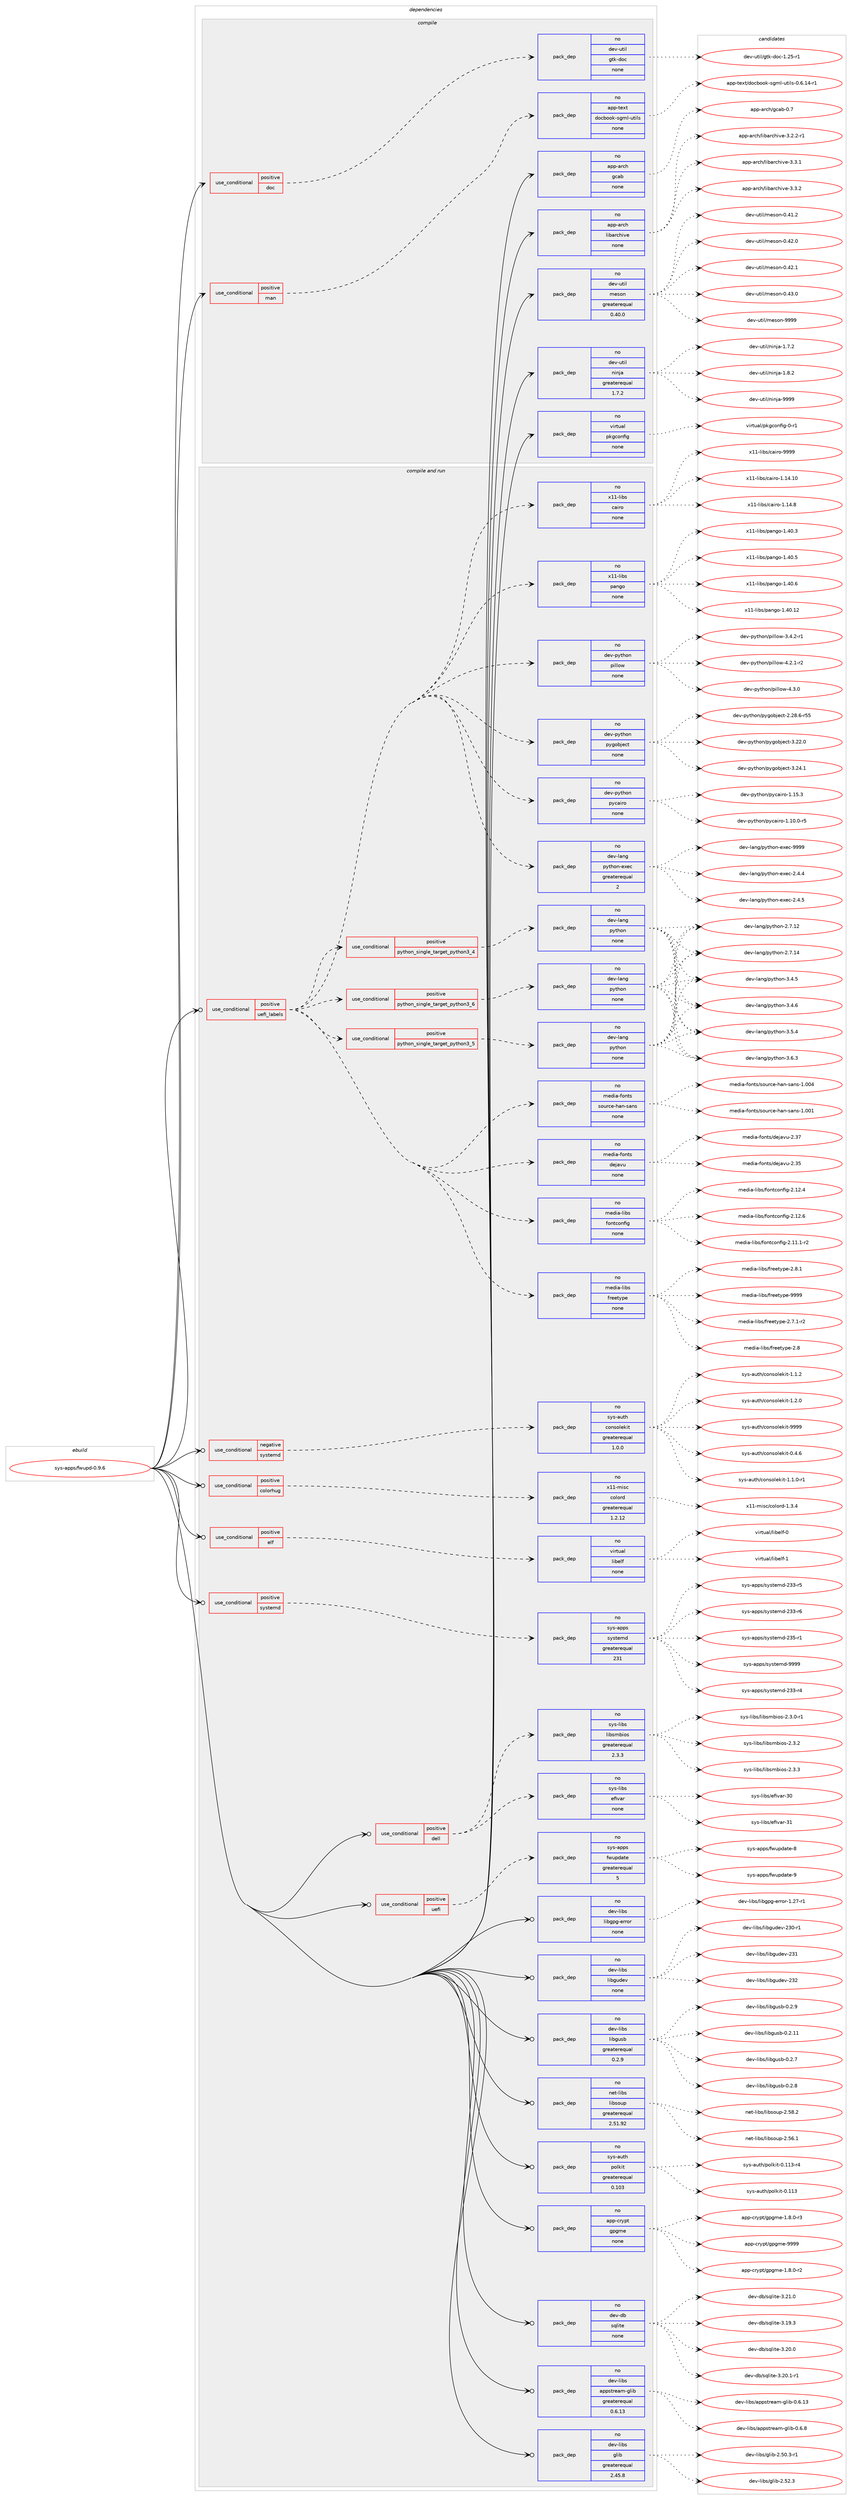 digraph prolog {

# *************
# Graph options
# *************

newrank=true;
concentrate=true;
compound=true;
graph [rankdir=LR,fontname=Helvetica,fontsize=10,ranksep=1.5];#, ranksep=2.5, nodesep=0.2];
edge  [arrowhead=vee];
node  [fontname=Helvetica,fontsize=10];

# **********
# The ebuild
# **********

subgraph cluster_leftcol {
color=gray;
rank=same;
label=<<i>ebuild</i>>;
id [label="sys-apps/fwupd-0.9.6", color=red, width=4, href="../sys-apps/fwupd-0.9.6.svg"];
}

# ****************
# The dependencies
# ****************

subgraph cluster_midcol {
color=gray;
label=<<i>dependencies</i>>;
subgraph cluster_compile {
fillcolor="#eeeeee";
style=filled;
label=<<i>compile</i>>;
subgraph cond112949 {
dependency469134 [label=<<TABLE BORDER="0" CELLBORDER="1" CELLSPACING="0" CELLPADDING="4"><TR><TD ROWSPAN="3" CELLPADDING="10">use_conditional</TD></TR><TR><TD>positive</TD></TR><TR><TD>doc</TD></TR></TABLE>>, shape=none, color=red];
subgraph pack348096 {
dependency469135 [label=<<TABLE BORDER="0" CELLBORDER="1" CELLSPACING="0" CELLPADDING="4" WIDTH="220"><TR><TD ROWSPAN="6" CELLPADDING="30">pack_dep</TD></TR><TR><TD WIDTH="110">no</TD></TR><TR><TD>dev-util</TD></TR><TR><TD>gtk-doc</TD></TR><TR><TD>none</TD></TR><TR><TD></TD></TR></TABLE>>, shape=none, color=blue];
}
dependency469134:e -> dependency469135:w [weight=20,style="dashed",arrowhead="vee"];
}
id:e -> dependency469134:w [weight=20,style="solid",arrowhead="vee"];
subgraph cond112950 {
dependency469136 [label=<<TABLE BORDER="0" CELLBORDER="1" CELLSPACING="0" CELLPADDING="4"><TR><TD ROWSPAN="3" CELLPADDING="10">use_conditional</TD></TR><TR><TD>positive</TD></TR><TR><TD>man</TD></TR></TABLE>>, shape=none, color=red];
subgraph pack348097 {
dependency469137 [label=<<TABLE BORDER="0" CELLBORDER="1" CELLSPACING="0" CELLPADDING="4" WIDTH="220"><TR><TD ROWSPAN="6" CELLPADDING="30">pack_dep</TD></TR><TR><TD WIDTH="110">no</TD></TR><TR><TD>app-text</TD></TR><TR><TD>docbook-sgml-utils</TD></TR><TR><TD>none</TD></TR><TR><TD></TD></TR></TABLE>>, shape=none, color=blue];
}
dependency469136:e -> dependency469137:w [weight=20,style="dashed",arrowhead="vee"];
}
id:e -> dependency469136:w [weight=20,style="solid",arrowhead="vee"];
subgraph pack348098 {
dependency469138 [label=<<TABLE BORDER="0" CELLBORDER="1" CELLSPACING="0" CELLPADDING="4" WIDTH="220"><TR><TD ROWSPAN="6" CELLPADDING="30">pack_dep</TD></TR><TR><TD WIDTH="110">no</TD></TR><TR><TD>app-arch</TD></TR><TR><TD>gcab</TD></TR><TR><TD>none</TD></TR><TR><TD></TD></TR></TABLE>>, shape=none, color=blue];
}
id:e -> dependency469138:w [weight=20,style="solid",arrowhead="vee"];
subgraph pack348099 {
dependency469139 [label=<<TABLE BORDER="0" CELLBORDER="1" CELLSPACING="0" CELLPADDING="4" WIDTH="220"><TR><TD ROWSPAN="6" CELLPADDING="30">pack_dep</TD></TR><TR><TD WIDTH="110">no</TD></TR><TR><TD>app-arch</TD></TR><TR><TD>libarchive</TD></TR><TR><TD>none</TD></TR><TR><TD></TD></TR></TABLE>>, shape=none, color=blue];
}
id:e -> dependency469139:w [weight=20,style="solid",arrowhead="vee"];
subgraph pack348100 {
dependency469140 [label=<<TABLE BORDER="0" CELLBORDER="1" CELLSPACING="0" CELLPADDING="4" WIDTH="220"><TR><TD ROWSPAN="6" CELLPADDING="30">pack_dep</TD></TR><TR><TD WIDTH="110">no</TD></TR><TR><TD>dev-util</TD></TR><TR><TD>meson</TD></TR><TR><TD>greaterequal</TD></TR><TR><TD>0.40.0</TD></TR></TABLE>>, shape=none, color=blue];
}
id:e -> dependency469140:w [weight=20,style="solid",arrowhead="vee"];
subgraph pack348101 {
dependency469141 [label=<<TABLE BORDER="0" CELLBORDER="1" CELLSPACING="0" CELLPADDING="4" WIDTH="220"><TR><TD ROWSPAN="6" CELLPADDING="30">pack_dep</TD></TR><TR><TD WIDTH="110">no</TD></TR><TR><TD>dev-util</TD></TR><TR><TD>ninja</TD></TR><TR><TD>greaterequal</TD></TR><TR><TD>1.7.2</TD></TR></TABLE>>, shape=none, color=blue];
}
id:e -> dependency469141:w [weight=20,style="solid",arrowhead="vee"];
subgraph pack348102 {
dependency469142 [label=<<TABLE BORDER="0" CELLBORDER="1" CELLSPACING="0" CELLPADDING="4" WIDTH="220"><TR><TD ROWSPAN="6" CELLPADDING="30">pack_dep</TD></TR><TR><TD WIDTH="110">no</TD></TR><TR><TD>virtual</TD></TR><TR><TD>pkgconfig</TD></TR><TR><TD>none</TD></TR><TR><TD></TD></TR></TABLE>>, shape=none, color=blue];
}
id:e -> dependency469142:w [weight=20,style="solid",arrowhead="vee"];
}
subgraph cluster_compileandrun {
fillcolor="#eeeeee";
style=filled;
label=<<i>compile and run</i>>;
subgraph cond112951 {
dependency469143 [label=<<TABLE BORDER="0" CELLBORDER="1" CELLSPACING="0" CELLPADDING="4"><TR><TD ROWSPAN="3" CELLPADDING="10">use_conditional</TD></TR><TR><TD>negative</TD></TR><TR><TD>systemd</TD></TR></TABLE>>, shape=none, color=red];
subgraph pack348103 {
dependency469144 [label=<<TABLE BORDER="0" CELLBORDER="1" CELLSPACING="0" CELLPADDING="4" WIDTH="220"><TR><TD ROWSPAN="6" CELLPADDING="30">pack_dep</TD></TR><TR><TD WIDTH="110">no</TD></TR><TR><TD>sys-auth</TD></TR><TR><TD>consolekit</TD></TR><TR><TD>greaterequal</TD></TR><TR><TD>1.0.0</TD></TR></TABLE>>, shape=none, color=blue];
}
dependency469143:e -> dependency469144:w [weight=20,style="dashed",arrowhead="vee"];
}
id:e -> dependency469143:w [weight=20,style="solid",arrowhead="odotvee"];
subgraph cond112952 {
dependency469145 [label=<<TABLE BORDER="0" CELLBORDER="1" CELLSPACING="0" CELLPADDING="4"><TR><TD ROWSPAN="3" CELLPADDING="10">use_conditional</TD></TR><TR><TD>positive</TD></TR><TR><TD>colorhug</TD></TR></TABLE>>, shape=none, color=red];
subgraph pack348104 {
dependency469146 [label=<<TABLE BORDER="0" CELLBORDER="1" CELLSPACING="0" CELLPADDING="4" WIDTH="220"><TR><TD ROWSPAN="6" CELLPADDING="30">pack_dep</TD></TR><TR><TD WIDTH="110">no</TD></TR><TR><TD>x11-misc</TD></TR><TR><TD>colord</TD></TR><TR><TD>greaterequal</TD></TR><TR><TD>1.2.12</TD></TR></TABLE>>, shape=none, color=blue];
}
dependency469145:e -> dependency469146:w [weight=20,style="dashed",arrowhead="vee"];
}
id:e -> dependency469145:w [weight=20,style="solid",arrowhead="odotvee"];
subgraph cond112953 {
dependency469147 [label=<<TABLE BORDER="0" CELLBORDER="1" CELLSPACING="0" CELLPADDING="4"><TR><TD ROWSPAN="3" CELLPADDING="10">use_conditional</TD></TR><TR><TD>positive</TD></TR><TR><TD>dell</TD></TR></TABLE>>, shape=none, color=red];
subgraph pack348105 {
dependency469148 [label=<<TABLE BORDER="0" CELLBORDER="1" CELLSPACING="0" CELLPADDING="4" WIDTH="220"><TR><TD ROWSPAN="6" CELLPADDING="30">pack_dep</TD></TR><TR><TD WIDTH="110">no</TD></TR><TR><TD>sys-libs</TD></TR><TR><TD>efivar</TD></TR><TR><TD>none</TD></TR><TR><TD></TD></TR></TABLE>>, shape=none, color=blue];
}
dependency469147:e -> dependency469148:w [weight=20,style="dashed",arrowhead="vee"];
subgraph pack348106 {
dependency469149 [label=<<TABLE BORDER="0" CELLBORDER="1" CELLSPACING="0" CELLPADDING="4" WIDTH="220"><TR><TD ROWSPAN="6" CELLPADDING="30">pack_dep</TD></TR><TR><TD WIDTH="110">no</TD></TR><TR><TD>sys-libs</TD></TR><TR><TD>libsmbios</TD></TR><TR><TD>greaterequal</TD></TR><TR><TD>2.3.3</TD></TR></TABLE>>, shape=none, color=blue];
}
dependency469147:e -> dependency469149:w [weight=20,style="dashed",arrowhead="vee"];
}
id:e -> dependency469147:w [weight=20,style="solid",arrowhead="odotvee"];
subgraph cond112954 {
dependency469150 [label=<<TABLE BORDER="0" CELLBORDER="1" CELLSPACING="0" CELLPADDING="4"><TR><TD ROWSPAN="3" CELLPADDING="10">use_conditional</TD></TR><TR><TD>positive</TD></TR><TR><TD>elf</TD></TR></TABLE>>, shape=none, color=red];
subgraph pack348107 {
dependency469151 [label=<<TABLE BORDER="0" CELLBORDER="1" CELLSPACING="0" CELLPADDING="4" WIDTH="220"><TR><TD ROWSPAN="6" CELLPADDING="30">pack_dep</TD></TR><TR><TD WIDTH="110">no</TD></TR><TR><TD>virtual</TD></TR><TR><TD>libelf</TD></TR><TR><TD>none</TD></TR><TR><TD></TD></TR></TABLE>>, shape=none, color=blue];
}
dependency469150:e -> dependency469151:w [weight=20,style="dashed",arrowhead="vee"];
}
id:e -> dependency469150:w [weight=20,style="solid",arrowhead="odotvee"];
subgraph cond112955 {
dependency469152 [label=<<TABLE BORDER="0" CELLBORDER="1" CELLSPACING="0" CELLPADDING="4"><TR><TD ROWSPAN="3" CELLPADDING="10">use_conditional</TD></TR><TR><TD>positive</TD></TR><TR><TD>systemd</TD></TR></TABLE>>, shape=none, color=red];
subgraph pack348108 {
dependency469153 [label=<<TABLE BORDER="0" CELLBORDER="1" CELLSPACING="0" CELLPADDING="4" WIDTH="220"><TR><TD ROWSPAN="6" CELLPADDING="30">pack_dep</TD></TR><TR><TD WIDTH="110">no</TD></TR><TR><TD>sys-apps</TD></TR><TR><TD>systemd</TD></TR><TR><TD>greaterequal</TD></TR><TR><TD>231</TD></TR></TABLE>>, shape=none, color=blue];
}
dependency469152:e -> dependency469153:w [weight=20,style="dashed",arrowhead="vee"];
}
id:e -> dependency469152:w [weight=20,style="solid",arrowhead="odotvee"];
subgraph cond112956 {
dependency469154 [label=<<TABLE BORDER="0" CELLBORDER="1" CELLSPACING="0" CELLPADDING="4"><TR><TD ROWSPAN="3" CELLPADDING="10">use_conditional</TD></TR><TR><TD>positive</TD></TR><TR><TD>uefi</TD></TR></TABLE>>, shape=none, color=red];
subgraph pack348109 {
dependency469155 [label=<<TABLE BORDER="0" CELLBORDER="1" CELLSPACING="0" CELLPADDING="4" WIDTH="220"><TR><TD ROWSPAN="6" CELLPADDING="30">pack_dep</TD></TR><TR><TD WIDTH="110">no</TD></TR><TR><TD>sys-apps</TD></TR><TR><TD>fwupdate</TD></TR><TR><TD>greaterequal</TD></TR><TR><TD>5</TD></TR></TABLE>>, shape=none, color=blue];
}
dependency469154:e -> dependency469155:w [weight=20,style="dashed",arrowhead="vee"];
}
id:e -> dependency469154:w [weight=20,style="solid",arrowhead="odotvee"];
subgraph cond112957 {
dependency469156 [label=<<TABLE BORDER="0" CELLBORDER="1" CELLSPACING="0" CELLPADDING="4"><TR><TD ROWSPAN="3" CELLPADDING="10">use_conditional</TD></TR><TR><TD>positive</TD></TR><TR><TD>uefi_labels</TD></TR></TABLE>>, shape=none, color=red];
subgraph cond112958 {
dependency469157 [label=<<TABLE BORDER="0" CELLBORDER="1" CELLSPACING="0" CELLPADDING="4"><TR><TD ROWSPAN="3" CELLPADDING="10">use_conditional</TD></TR><TR><TD>positive</TD></TR><TR><TD>python_single_target_python3_4</TD></TR></TABLE>>, shape=none, color=red];
subgraph pack348110 {
dependency469158 [label=<<TABLE BORDER="0" CELLBORDER="1" CELLSPACING="0" CELLPADDING="4" WIDTH="220"><TR><TD ROWSPAN="6" CELLPADDING="30">pack_dep</TD></TR><TR><TD WIDTH="110">no</TD></TR><TR><TD>dev-lang</TD></TR><TR><TD>python</TD></TR><TR><TD>none</TD></TR><TR><TD></TD></TR></TABLE>>, shape=none, color=blue];
}
dependency469157:e -> dependency469158:w [weight=20,style="dashed",arrowhead="vee"];
}
dependency469156:e -> dependency469157:w [weight=20,style="dashed",arrowhead="vee"];
subgraph cond112959 {
dependency469159 [label=<<TABLE BORDER="0" CELLBORDER="1" CELLSPACING="0" CELLPADDING="4"><TR><TD ROWSPAN="3" CELLPADDING="10">use_conditional</TD></TR><TR><TD>positive</TD></TR><TR><TD>python_single_target_python3_5</TD></TR></TABLE>>, shape=none, color=red];
subgraph pack348111 {
dependency469160 [label=<<TABLE BORDER="0" CELLBORDER="1" CELLSPACING="0" CELLPADDING="4" WIDTH="220"><TR><TD ROWSPAN="6" CELLPADDING="30">pack_dep</TD></TR><TR><TD WIDTH="110">no</TD></TR><TR><TD>dev-lang</TD></TR><TR><TD>python</TD></TR><TR><TD>none</TD></TR><TR><TD></TD></TR></TABLE>>, shape=none, color=blue];
}
dependency469159:e -> dependency469160:w [weight=20,style="dashed",arrowhead="vee"];
}
dependency469156:e -> dependency469159:w [weight=20,style="dashed",arrowhead="vee"];
subgraph cond112960 {
dependency469161 [label=<<TABLE BORDER="0" CELLBORDER="1" CELLSPACING="0" CELLPADDING="4"><TR><TD ROWSPAN="3" CELLPADDING="10">use_conditional</TD></TR><TR><TD>positive</TD></TR><TR><TD>python_single_target_python3_6</TD></TR></TABLE>>, shape=none, color=red];
subgraph pack348112 {
dependency469162 [label=<<TABLE BORDER="0" CELLBORDER="1" CELLSPACING="0" CELLPADDING="4" WIDTH="220"><TR><TD ROWSPAN="6" CELLPADDING="30">pack_dep</TD></TR><TR><TD WIDTH="110">no</TD></TR><TR><TD>dev-lang</TD></TR><TR><TD>python</TD></TR><TR><TD>none</TD></TR><TR><TD></TD></TR></TABLE>>, shape=none, color=blue];
}
dependency469161:e -> dependency469162:w [weight=20,style="dashed",arrowhead="vee"];
}
dependency469156:e -> dependency469161:w [weight=20,style="dashed",arrowhead="vee"];
subgraph pack348113 {
dependency469163 [label=<<TABLE BORDER="0" CELLBORDER="1" CELLSPACING="0" CELLPADDING="4" WIDTH="220"><TR><TD ROWSPAN="6" CELLPADDING="30">pack_dep</TD></TR><TR><TD WIDTH="110">no</TD></TR><TR><TD>dev-lang</TD></TR><TR><TD>python-exec</TD></TR><TR><TD>greaterequal</TD></TR><TR><TD>2</TD></TR></TABLE>>, shape=none, color=blue];
}
dependency469156:e -> dependency469163:w [weight=20,style="dashed",arrowhead="vee"];
subgraph pack348114 {
dependency469164 [label=<<TABLE BORDER="0" CELLBORDER="1" CELLSPACING="0" CELLPADDING="4" WIDTH="220"><TR><TD ROWSPAN="6" CELLPADDING="30">pack_dep</TD></TR><TR><TD WIDTH="110">no</TD></TR><TR><TD>dev-python</TD></TR><TR><TD>pycairo</TD></TR><TR><TD>none</TD></TR><TR><TD></TD></TR></TABLE>>, shape=none, color=blue];
}
dependency469156:e -> dependency469164:w [weight=20,style="dashed",arrowhead="vee"];
subgraph pack348115 {
dependency469165 [label=<<TABLE BORDER="0" CELLBORDER="1" CELLSPACING="0" CELLPADDING="4" WIDTH="220"><TR><TD ROWSPAN="6" CELLPADDING="30">pack_dep</TD></TR><TR><TD WIDTH="110">no</TD></TR><TR><TD>dev-python</TD></TR><TR><TD>pygobject</TD></TR><TR><TD>none</TD></TR><TR><TD></TD></TR></TABLE>>, shape=none, color=blue];
}
dependency469156:e -> dependency469165:w [weight=20,style="dashed",arrowhead="vee"];
subgraph pack348116 {
dependency469166 [label=<<TABLE BORDER="0" CELLBORDER="1" CELLSPACING="0" CELLPADDING="4" WIDTH="220"><TR><TD ROWSPAN="6" CELLPADDING="30">pack_dep</TD></TR><TR><TD WIDTH="110">no</TD></TR><TR><TD>dev-python</TD></TR><TR><TD>pillow</TD></TR><TR><TD>none</TD></TR><TR><TD></TD></TR></TABLE>>, shape=none, color=blue];
}
dependency469156:e -> dependency469166:w [weight=20,style="dashed",arrowhead="vee"];
subgraph pack348117 {
dependency469167 [label=<<TABLE BORDER="0" CELLBORDER="1" CELLSPACING="0" CELLPADDING="4" WIDTH="220"><TR><TD ROWSPAN="6" CELLPADDING="30">pack_dep</TD></TR><TR><TD WIDTH="110">no</TD></TR><TR><TD>x11-libs</TD></TR><TR><TD>pango</TD></TR><TR><TD>none</TD></TR><TR><TD></TD></TR></TABLE>>, shape=none, color=blue];
}
dependency469156:e -> dependency469167:w [weight=20,style="dashed",arrowhead="vee"];
subgraph pack348118 {
dependency469168 [label=<<TABLE BORDER="0" CELLBORDER="1" CELLSPACING="0" CELLPADDING="4" WIDTH="220"><TR><TD ROWSPAN="6" CELLPADDING="30">pack_dep</TD></TR><TR><TD WIDTH="110">no</TD></TR><TR><TD>x11-libs</TD></TR><TR><TD>cairo</TD></TR><TR><TD>none</TD></TR><TR><TD></TD></TR></TABLE>>, shape=none, color=blue];
}
dependency469156:e -> dependency469168:w [weight=20,style="dashed",arrowhead="vee"];
subgraph pack348119 {
dependency469169 [label=<<TABLE BORDER="0" CELLBORDER="1" CELLSPACING="0" CELLPADDING="4" WIDTH="220"><TR><TD ROWSPAN="6" CELLPADDING="30">pack_dep</TD></TR><TR><TD WIDTH="110">no</TD></TR><TR><TD>media-libs</TD></TR><TR><TD>freetype</TD></TR><TR><TD>none</TD></TR><TR><TD></TD></TR></TABLE>>, shape=none, color=blue];
}
dependency469156:e -> dependency469169:w [weight=20,style="dashed",arrowhead="vee"];
subgraph pack348120 {
dependency469170 [label=<<TABLE BORDER="0" CELLBORDER="1" CELLSPACING="0" CELLPADDING="4" WIDTH="220"><TR><TD ROWSPAN="6" CELLPADDING="30">pack_dep</TD></TR><TR><TD WIDTH="110">no</TD></TR><TR><TD>media-libs</TD></TR><TR><TD>fontconfig</TD></TR><TR><TD>none</TD></TR><TR><TD></TD></TR></TABLE>>, shape=none, color=blue];
}
dependency469156:e -> dependency469170:w [weight=20,style="dashed",arrowhead="vee"];
subgraph pack348121 {
dependency469171 [label=<<TABLE BORDER="0" CELLBORDER="1" CELLSPACING="0" CELLPADDING="4" WIDTH="220"><TR><TD ROWSPAN="6" CELLPADDING="30">pack_dep</TD></TR><TR><TD WIDTH="110">no</TD></TR><TR><TD>media-fonts</TD></TR><TR><TD>dejavu</TD></TR><TR><TD>none</TD></TR><TR><TD></TD></TR></TABLE>>, shape=none, color=blue];
}
dependency469156:e -> dependency469171:w [weight=20,style="dashed",arrowhead="vee"];
subgraph pack348122 {
dependency469172 [label=<<TABLE BORDER="0" CELLBORDER="1" CELLSPACING="0" CELLPADDING="4" WIDTH="220"><TR><TD ROWSPAN="6" CELLPADDING="30">pack_dep</TD></TR><TR><TD WIDTH="110">no</TD></TR><TR><TD>media-fonts</TD></TR><TR><TD>source-han-sans</TD></TR><TR><TD>none</TD></TR><TR><TD></TD></TR></TABLE>>, shape=none, color=blue];
}
dependency469156:e -> dependency469172:w [weight=20,style="dashed",arrowhead="vee"];
}
id:e -> dependency469156:w [weight=20,style="solid",arrowhead="odotvee"];
subgraph pack348123 {
dependency469173 [label=<<TABLE BORDER="0" CELLBORDER="1" CELLSPACING="0" CELLPADDING="4" WIDTH="220"><TR><TD ROWSPAN="6" CELLPADDING="30">pack_dep</TD></TR><TR><TD WIDTH="110">no</TD></TR><TR><TD>app-crypt</TD></TR><TR><TD>gpgme</TD></TR><TR><TD>none</TD></TR><TR><TD></TD></TR></TABLE>>, shape=none, color=blue];
}
id:e -> dependency469173:w [weight=20,style="solid",arrowhead="odotvee"];
subgraph pack348124 {
dependency469174 [label=<<TABLE BORDER="0" CELLBORDER="1" CELLSPACING="0" CELLPADDING="4" WIDTH="220"><TR><TD ROWSPAN="6" CELLPADDING="30">pack_dep</TD></TR><TR><TD WIDTH="110">no</TD></TR><TR><TD>dev-db</TD></TR><TR><TD>sqlite</TD></TR><TR><TD>none</TD></TR><TR><TD></TD></TR></TABLE>>, shape=none, color=blue];
}
id:e -> dependency469174:w [weight=20,style="solid",arrowhead="odotvee"];
subgraph pack348125 {
dependency469175 [label=<<TABLE BORDER="0" CELLBORDER="1" CELLSPACING="0" CELLPADDING="4" WIDTH="220"><TR><TD ROWSPAN="6" CELLPADDING="30">pack_dep</TD></TR><TR><TD WIDTH="110">no</TD></TR><TR><TD>dev-libs</TD></TR><TR><TD>appstream-glib</TD></TR><TR><TD>greaterequal</TD></TR><TR><TD>0.6.13</TD></TR></TABLE>>, shape=none, color=blue];
}
id:e -> dependency469175:w [weight=20,style="solid",arrowhead="odotvee"];
subgraph pack348126 {
dependency469176 [label=<<TABLE BORDER="0" CELLBORDER="1" CELLSPACING="0" CELLPADDING="4" WIDTH="220"><TR><TD ROWSPAN="6" CELLPADDING="30">pack_dep</TD></TR><TR><TD WIDTH="110">no</TD></TR><TR><TD>dev-libs</TD></TR><TR><TD>glib</TD></TR><TR><TD>greaterequal</TD></TR><TR><TD>2.45.8</TD></TR></TABLE>>, shape=none, color=blue];
}
id:e -> dependency469176:w [weight=20,style="solid",arrowhead="odotvee"];
subgraph pack348127 {
dependency469177 [label=<<TABLE BORDER="0" CELLBORDER="1" CELLSPACING="0" CELLPADDING="4" WIDTH="220"><TR><TD ROWSPAN="6" CELLPADDING="30">pack_dep</TD></TR><TR><TD WIDTH="110">no</TD></TR><TR><TD>dev-libs</TD></TR><TR><TD>libgpg-error</TD></TR><TR><TD>none</TD></TR><TR><TD></TD></TR></TABLE>>, shape=none, color=blue];
}
id:e -> dependency469177:w [weight=20,style="solid",arrowhead="odotvee"];
subgraph pack348128 {
dependency469178 [label=<<TABLE BORDER="0" CELLBORDER="1" CELLSPACING="0" CELLPADDING="4" WIDTH="220"><TR><TD ROWSPAN="6" CELLPADDING="30">pack_dep</TD></TR><TR><TD WIDTH="110">no</TD></TR><TR><TD>dev-libs</TD></TR><TR><TD>libgudev</TD></TR><TR><TD>none</TD></TR><TR><TD></TD></TR></TABLE>>, shape=none, color=blue];
}
id:e -> dependency469178:w [weight=20,style="solid",arrowhead="odotvee"];
subgraph pack348129 {
dependency469179 [label=<<TABLE BORDER="0" CELLBORDER="1" CELLSPACING="0" CELLPADDING="4" WIDTH="220"><TR><TD ROWSPAN="6" CELLPADDING="30">pack_dep</TD></TR><TR><TD WIDTH="110">no</TD></TR><TR><TD>dev-libs</TD></TR><TR><TD>libgusb</TD></TR><TR><TD>greaterequal</TD></TR><TR><TD>0.2.9</TD></TR></TABLE>>, shape=none, color=blue];
}
id:e -> dependency469179:w [weight=20,style="solid",arrowhead="odotvee"];
subgraph pack348130 {
dependency469180 [label=<<TABLE BORDER="0" CELLBORDER="1" CELLSPACING="0" CELLPADDING="4" WIDTH="220"><TR><TD ROWSPAN="6" CELLPADDING="30">pack_dep</TD></TR><TR><TD WIDTH="110">no</TD></TR><TR><TD>net-libs</TD></TR><TR><TD>libsoup</TD></TR><TR><TD>greaterequal</TD></TR><TR><TD>2.51.92</TD></TR></TABLE>>, shape=none, color=blue];
}
id:e -> dependency469180:w [weight=20,style="solid",arrowhead="odotvee"];
subgraph pack348131 {
dependency469181 [label=<<TABLE BORDER="0" CELLBORDER="1" CELLSPACING="0" CELLPADDING="4" WIDTH="220"><TR><TD ROWSPAN="6" CELLPADDING="30">pack_dep</TD></TR><TR><TD WIDTH="110">no</TD></TR><TR><TD>sys-auth</TD></TR><TR><TD>polkit</TD></TR><TR><TD>greaterequal</TD></TR><TR><TD>0.103</TD></TR></TABLE>>, shape=none, color=blue];
}
id:e -> dependency469181:w [weight=20,style="solid",arrowhead="odotvee"];
}
subgraph cluster_run {
fillcolor="#eeeeee";
style=filled;
label=<<i>run</i>>;
}
}

# **************
# The candidates
# **************

subgraph cluster_choices {
rank=same;
color=gray;
label=<<i>candidates</i>>;

subgraph choice348096 {
color=black;
nodesep=1;
choice1001011184511711610510847103116107451001119945494650534511449 [label="dev-util/gtk-doc-1.25-r1", color=red, width=4,href="../dev-util/gtk-doc-1.25-r1.svg"];
dependency469135:e -> choice1001011184511711610510847103116107451001119945494650534511449:w [style=dotted,weight="100"];
}
subgraph choice348097 {
color=black;
nodesep=1;
choice97112112451161011201164710011199981111111074511510310910845117116105108115454846544649524511449 [label="app-text/docbook-sgml-utils-0.6.14-r1", color=red, width=4,href="../app-text/docbook-sgml-utils-0.6.14-r1.svg"];
dependency469137:e -> choice97112112451161011201164710011199981111111074511510310910845117116105108115454846544649524511449:w [style=dotted,weight="100"];
}
subgraph choice348098 {
color=black;
nodesep=1;
choice971121124597114991044710399979845484655 [label="app-arch/gcab-0.7", color=red, width=4,href="../app-arch/gcab-0.7.svg"];
dependency469138:e -> choice971121124597114991044710399979845484655:w [style=dotted,weight="100"];
}
subgraph choice348099 {
color=black;
nodesep=1;
choice97112112459711499104471081059897114991041051181014551465046504511449 [label="app-arch/libarchive-3.2.2-r1", color=red, width=4,href="../app-arch/libarchive-3.2.2-r1.svg"];
choice9711211245971149910447108105989711499104105118101455146514649 [label="app-arch/libarchive-3.3.1", color=red, width=4,href="../app-arch/libarchive-3.3.1.svg"];
choice9711211245971149910447108105989711499104105118101455146514650 [label="app-arch/libarchive-3.3.2", color=red, width=4,href="../app-arch/libarchive-3.3.2.svg"];
dependency469139:e -> choice97112112459711499104471081059897114991041051181014551465046504511449:w [style=dotted,weight="100"];
dependency469139:e -> choice9711211245971149910447108105989711499104105118101455146514649:w [style=dotted,weight="100"];
dependency469139:e -> choice9711211245971149910447108105989711499104105118101455146514650:w [style=dotted,weight="100"];
}
subgraph choice348100 {
color=black;
nodesep=1;
choice100101118451171161051084710910111511111045484652494650 [label="dev-util/meson-0.41.2", color=red, width=4,href="../dev-util/meson-0.41.2.svg"];
choice100101118451171161051084710910111511111045484652504648 [label="dev-util/meson-0.42.0", color=red, width=4,href="../dev-util/meson-0.42.0.svg"];
choice100101118451171161051084710910111511111045484652504649 [label="dev-util/meson-0.42.1", color=red, width=4,href="../dev-util/meson-0.42.1.svg"];
choice100101118451171161051084710910111511111045484652514648 [label="dev-util/meson-0.43.0", color=red, width=4,href="../dev-util/meson-0.43.0.svg"];
choice10010111845117116105108471091011151111104557575757 [label="dev-util/meson-9999", color=red, width=4,href="../dev-util/meson-9999.svg"];
dependency469140:e -> choice100101118451171161051084710910111511111045484652494650:w [style=dotted,weight="100"];
dependency469140:e -> choice100101118451171161051084710910111511111045484652504648:w [style=dotted,weight="100"];
dependency469140:e -> choice100101118451171161051084710910111511111045484652504649:w [style=dotted,weight="100"];
dependency469140:e -> choice100101118451171161051084710910111511111045484652514648:w [style=dotted,weight="100"];
dependency469140:e -> choice10010111845117116105108471091011151111104557575757:w [style=dotted,weight="100"];
}
subgraph choice348101 {
color=black;
nodesep=1;
choice100101118451171161051084711010511010697454946554650 [label="dev-util/ninja-1.7.2", color=red, width=4,href="../dev-util/ninja-1.7.2.svg"];
choice100101118451171161051084711010511010697454946564650 [label="dev-util/ninja-1.8.2", color=red, width=4,href="../dev-util/ninja-1.8.2.svg"];
choice1001011184511711610510847110105110106974557575757 [label="dev-util/ninja-9999", color=red, width=4,href="../dev-util/ninja-9999.svg"];
dependency469141:e -> choice100101118451171161051084711010511010697454946554650:w [style=dotted,weight="100"];
dependency469141:e -> choice100101118451171161051084711010511010697454946564650:w [style=dotted,weight="100"];
dependency469141:e -> choice1001011184511711610510847110105110106974557575757:w [style=dotted,weight="100"];
}
subgraph choice348102 {
color=black;
nodesep=1;
choice11810511411611797108471121071039911111010210510345484511449 [label="virtual/pkgconfig-0-r1", color=red, width=4,href="../virtual/pkgconfig-0-r1.svg"];
dependency469142:e -> choice11810511411611797108471121071039911111010210510345484511449:w [style=dotted,weight="100"];
}
subgraph choice348103 {
color=black;
nodesep=1;
choice11512111545971171161044799111110115111108101107105116454846524654 [label="sys-auth/consolekit-0.4.6", color=red, width=4,href="../sys-auth/consolekit-0.4.6.svg"];
choice115121115459711711610447991111101151111081011071051164549464946484511449 [label="sys-auth/consolekit-1.1.0-r1", color=red, width=4,href="../sys-auth/consolekit-1.1.0-r1.svg"];
choice11512111545971171161044799111110115111108101107105116454946494650 [label="sys-auth/consolekit-1.1.2", color=red, width=4,href="../sys-auth/consolekit-1.1.2.svg"];
choice11512111545971171161044799111110115111108101107105116454946504648 [label="sys-auth/consolekit-1.2.0", color=red, width=4,href="../sys-auth/consolekit-1.2.0.svg"];
choice115121115459711711610447991111101151111081011071051164557575757 [label="sys-auth/consolekit-9999", color=red, width=4,href="../sys-auth/consolekit-9999.svg"];
dependency469144:e -> choice11512111545971171161044799111110115111108101107105116454846524654:w [style=dotted,weight="100"];
dependency469144:e -> choice115121115459711711610447991111101151111081011071051164549464946484511449:w [style=dotted,weight="100"];
dependency469144:e -> choice11512111545971171161044799111110115111108101107105116454946494650:w [style=dotted,weight="100"];
dependency469144:e -> choice11512111545971171161044799111110115111108101107105116454946504648:w [style=dotted,weight="100"];
dependency469144:e -> choice115121115459711711610447991111101151111081011071051164557575757:w [style=dotted,weight="100"];
}
subgraph choice348104 {
color=black;
nodesep=1;
choice120494945109105115994799111108111114100454946514652 [label="x11-misc/colord-1.3.4", color=red, width=4,href="../x11-misc/colord-1.3.4.svg"];
dependency469146:e -> choice120494945109105115994799111108111114100454946514652:w [style=dotted,weight="100"];
}
subgraph choice348105 {
color=black;
nodesep=1;
choice11512111545108105981154710110210511897114455148 [label="sys-libs/efivar-30", color=red, width=4,href="../sys-libs/efivar-30.svg"];
choice11512111545108105981154710110210511897114455149 [label="sys-libs/efivar-31", color=red, width=4,href="../sys-libs/efivar-31.svg"];
dependency469148:e -> choice11512111545108105981154710110210511897114455148:w [style=dotted,weight="100"];
dependency469148:e -> choice11512111545108105981154710110210511897114455149:w [style=dotted,weight="100"];
}
subgraph choice348106 {
color=black;
nodesep=1;
choice11512111545108105981154710810598115109981051111154550465146484511449 [label="sys-libs/libsmbios-2.3.0-r1", color=red, width=4,href="../sys-libs/libsmbios-2.3.0-r1.svg"];
choice1151211154510810598115471081059811510998105111115455046514650 [label="sys-libs/libsmbios-2.3.2", color=red, width=4,href="../sys-libs/libsmbios-2.3.2.svg"];
choice1151211154510810598115471081059811510998105111115455046514651 [label="sys-libs/libsmbios-2.3.3", color=red, width=4,href="../sys-libs/libsmbios-2.3.3.svg"];
dependency469149:e -> choice11512111545108105981154710810598115109981051111154550465146484511449:w [style=dotted,weight="100"];
dependency469149:e -> choice1151211154510810598115471081059811510998105111115455046514650:w [style=dotted,weight="100"];
dependency469149:e -> choice1151211154510810598115471081059811510998105111115455046514651:w [style=dotted,weight="100"];
}
subgraph choice348107 {
color=black;
nodesep=1;
choice1181051141161179710847108105981011081024548 [label="virtual/libelf-0", color=red, width=4,href="../virtual/libelf-0.svg"];
choice1181051141161179710847108105981011081024549 [label="virtual/libelf-1", color=red, width=4,href="../virtual/libelf-1.svg"];
dependency469151:e -> choice1181051141161179710847108105981011081024548:w [style=dotted,weight="100"];
dependency469151:e -> choice1181051141161179710847108105981011081024549:w [style=dotted,weight="100"];
}
subgraph choice348108 {
color=black;
nodesep=1;
choice115121115459711211211547115121115116101109100455051514511452 [label="sys-apps/systemd-233-r4", color=red, width=4,href="../sys-apps/systemd-233-r4.svg"];
choice115121115459711211211547115121115116101109100455051514511453 [label="sys-apps/systemd-233-r5", color=red, width=4,href="../sys-apps/systemd-233-r5.svg"];
choice115121115459711211211547115121115116101109100455051514511454 [label="sys-apps/systemd-233-r6", color=red, width=4,href="../sys-apps/systemd-233-r6.svg"];
choice115121115459711211211547115121115116101109100455051534511449 [label="sys-apps/systemd-235-r1", color=red, width=4,href="../sys-apps/systemd-235-r1.svg"];
choice1151211154597112112115471151211151161011091004557575757 [label="sys-apps/systemd-9999", color=red, width=4,href="../sys-apps/systemd-9999.svg"];
dependency469153:e -> choice115121115459711211211547115121115116101109100455051514511452:w [style=dotted,weight="100"];
dependency469153:e -> choice115121115459711211211547115121115116101109100455051514511453:w [style=dotted,weight="100"];
dependency469153:e -> choice115121115459711211211547115121115116101109100455051514511454:w [style=dotted,weight="100"];
dependency469153:e -> choice115121115459711211211547115121115116101109100455051534511449:w [style=dotted,weight="100"];
dependency469153:e -> choice1151211154597112112115471151211151161011091004557575757:w [style=dotted,weight="100"];
}
subgraph choice348109 {
color=black;
nodesep=1;
choice115121115459711211211547102119117112100971161014556 [label="sys-apps/fwupdate-8", color=red, width=4,href="../sys-apps/fwupdate-8.svg"];
choice115121115459711211211547102119117112100971161014557 [label="sys-apps/fwupdate-9", color=red, width=4,href="../sys-apps/fwupdate-9.svg"];
dependency469155:e -> choice115121115459711211211547102119117112100971161014556:w [style=dotted,weight="100"];
dependency469155:e -> choice115121115459711211211547102119117112100971161014557:w [style=dotted,weight="100"];
}
subgraph choice348110 {
color=black;
nodesep=1;
choice10010111845108971101034711212111610411111045504655464950 [label="dev-lang/python-2.7.12", color=red, width=4,href="../dev-lang/python-2.7.12.svg"];
choice10010111845108971101034711212111610411111045504655464952 [label="dev-lang/python-2.7.14", color=red, width=4,href="../dev-lang/python-2.7.14.svg"];
choice100101118451089711010347112121116104111110455146524653 [label="dev-lang/python-3.4.5", color=red, width=4,href="../dev-lang/python-3.4.5.svg"];
choice100101118451089711010347112121116104111110455146524654 [label="dev-lang/python-3.4.6", color=red, width=4,href="../dev-lang/python-3.4.6.svg"];
choice100101118451089711010347112121116104111110455146534652 [label="dev-lang/python-3.5.4", color=red, width=4,href="../dev-lang/python-3.5.4.svg"];
choice100101118451089711010347112121116104111110455146544651 [label="dev-lang/python-3.6.3", color=red, width=4,href="../dev-lang/python-3.6.3.svg"];
dependency469158:e -> choice10010111845108971101034711212111610411111045504655464950:w [style=dotted,weight="100"];
dependency469158:e -> choice10010111845108971101034711212111610411111045504655464952:w [style=dotted,weight="100"];
dependency469158:e -> choice100101118451089711010347112121116104111110455146524653:w [style=dotted,weight="100"];
dependency469158:e -> choice100101118451089711010347112121116104111110455146524654:w [style=dotted,weight="100"];
dependency469158:e -> choice100101118451089711010347112121116104111110455146534652:w [style=dotted,weight="100"];
dependency469158:e -> choice100101118451089711010347112121116104111110455146544651:w [style=dotted,weight="100"];
}
subgraph choice348111 {
color=black;
nodesep=1;
choice10010111845108971101034711212111610411111045504655464950 [label="dev-lang/python-2.7.12", color=red, width=4,href="../dev-lang/python-2.7.12.svg"];
choice10010111845108971101034711212111610411111045504655464952 [label="dev-lang/python-2.7.14", color=red, width=4,href="../dev-lang/python-2.7.14.svg"];
choice100101118451089711010347112121116104111110455146524653 [label="dev-lang/python-3.4.5", color=red, width=4,href="../dev-lang/python-3.4.5.svg"];
choice100101118451089711010347112121116104111110455146524654 [label="dev-lang/python-3.4.6", color=red, width=4,href="../dev-lang/python-3.4.6.svg"];
choice100101118451089711010347112121116104111110455146534652 [label="dev-lang/python-3.5.4", color=red, width=4,href="../dev-lang/python-3.5.4.svg"];
choice100101118451089711010347112121116104111110455146544651 [label="dev-lang/python-3.6.3", color=red, width=4,href="../dev-lang/python-3.6.3.svg"];
dependency469160:e -> choice10010111845108971101034711212111610411111045504655464950:w [style=dotted,weight="100"];
dependency469160:e -> choice10010111845108971101034711212111610411111045504655464952:w [style=dotted,weight="100"];
dependency469160:e -> choice100101118451089711010347112121116104111110455146524653:w [style=dotted,weight="100"];
dependency469160:e -> choice100101118451089711010347112121116104111110455146524654:w [style=dotted,weight="100"];
dependency469160:e -> choice100101118451089711010347112121116104111110455146534652:w [style=dotted,weight="100"];
dependency469160:e -> choice100101118451089711010347112121116104111110455146544651:w [style=dotted,weight="100"];
}
subgraph choice348112 {
color=black;
nodesep=1;
choice10010111845108971101034711212111610411111045504655464950 [label="dev-lang/python-2.7.12", color=red, width=4,href="../dev-lang/python-2.7.12.svg"];
choice10010111845108971101034711212111610411111045504655464952 [label="dev-lang/python-2.7.14", color=red, width=4,href="../dev-lang/python-2.7.14.svg"];
choice100101118451089711010347112121116104111110455146524653 [label="dev-lang/python-3.4.5", color=red, width=4,href="../dev-lang/python-3.4.5.svg"];
choice100101118451089711010347112121116104111110455146524654 [label="dev-lang/python-3.4.6", color=red, width=4,href="../dev-lang/python-3.4.6.svg"];
choice100101118451089711010347112121116104111110455146534652 [label="dev-lang/python-3.5.4", color=red, width=4,href="../dev-lang/python-3.5.4.svg"];
choice100101118451089711010347112121116104111110455146544651 [label="dev-lang/python-3.6.3", color=red, width=4,href="../dev-lang/python-3.6.3.svg"];
dependency469162:e -> choice10010111845108971101034711212111610411111045504655464950:w [style=dotted,weight="100"];
dependency469162:e -> choice10010111845108971101034711212111610411111045504655464952:w [style=dotted,weight="100"];
dependency469162:e -> choice100101118451089711010347112121116104111110455146524653:w [style=dotted,weight="100"];
dependency469162:e -> choice100101118451089711010347112121116104111110455146524654:w [style=dotted,weight="100"];
dependency469162:e -> choice100101118451089711010347112121116104111110455146534652:w [style=dotted,weight="100"];
dependency469162:e -> choice100101118451089711010347112121116104111110455146544651:w [style=dotted,weight="100"];
}
subgraph choice348113 {
color=black;
nodesep=1;
choice1001011184510897110103471121211161041111104510112010199455046524652 [label="dev-lang/python-exec-2.4.4", color=red, width=4,href="../dev-lang/python-exec-2.4.4.svg"];
choice1001011184510897110103471121211161041111104510112010199455046524653 [label="dev-lang/python-exec-2.4.5", color=red, width=4,href="../dev-lang/python-exec-2.4.5.svg"];
choice10010111845108971101034711212111610411111045101120101994557575757 [label="dev-lang/python-exec-9999", color=red, width=4,href="../dev-lang/python-exec-9999.svg"];
dependency469163:e -> choice1001011184510897110103471121211161041111104510112010199455046524652:w [style=dotted,weight="100"];
dependency469163:e -> choice1001011184510897110103471121211161041111104510112010199455046524653:w [style=dotted,weight="100"];
dependency469163:e -> choice10010111845108971101034711212111610411111045101120101994557575757:w [style=dotted,weight="100"];
}
subgraph choice348114 {
color=black;
nodesep=1;
choice10010111845112121116104111110471121219997105114111454946494846484511453 [label="dev-python/pycairo-1.10.0-r5", color=red, width=4,href="../dev-python/pycairo-1.10.0-r5.svg"];
choice1001011184511212111610411111047112121999710511411145494649534651 [label="dev-python/pycairo-1.15.3", color=red, width=4,href="../dev-python/pycairo-1.15.3.svg"];
dependency469164:e -> choice10010111845112121116104111110471121219997105114111454946494846484511453:w [style=dotted,weight="100"];
dependency469164:e -> choice1001011184511212111610411111047112121999710511411145494649534651:w [style=dotted,weight="100"];
}
subgraph choice348115 {
color=black;
nodesep=1;
choice1001011184511212111610411111047112121103111981061019911645504650564654451145353 [label="dev-python/pygobject-2.28.6-r55", color=red, width=4,href="../dev-python/pygobject-2.28.6-r55.svg"];
choice1001011184511212111610411111047112121103111981061019911645514650504648 [label="dev-python/pygobject-3.22.0", color=red, width=4,href="../dev-python/pygobject-3.22.0.svg"];
choice1001011184511212111610411111047112121103111981061019911645514650524649 [label="dev-python/pygobject-3.24.1", color=red, width=4,href="../dev-python/pygobject-3.24.1.svg"];
dependency469165:e -> choice1001011184511212111610411111047112121103111981061019911645504650564654451145353:w [style=dotted,weight="100"];
dependency469165:e -> choice1001011184511212111610411111047112121103111981061019911645514650504648:w [style=dotted,weight="100"];
dependency469165:e -> choice1001011184511212111610411111047112121103111981061019911645514650524649:w [style=dotted,weight="100"];
}
subgraph choice348116 {
color=black;
nodesep=1;
choice10010111845112121116104111110471121051081081111194551465246504511449 [label="dev-python/pillow-3.4.2-r1", color=red, width=4,href="../dev-python/pillow-3.4.2-r1.svg"];
choice10010111845112121116104111110471121051081081111194552465046494511450 [label="dev-python/pillow-4.2.1-r2", color=red, width=4,href="../dev-python/pillow-4.2.1-r2.svg"];
choice1001011184511212111610411111047112105108108111119455246514648 [label="dev-python/pillow-4.3.0", color=red, width=4,href="../dev-python/pillow-4.3.0.svg"];
dependency469166:e -> choice10010111845112121116104111110471121051081081111194551465246504511449:w [style=dotted,weight="100"];
dependency469166:e -> choice10010111845112121116104111110471121051081081111194552465046494511450:w [style=dotted,weight="100"];
dependency469166:e -> choice1001011184511212111610411111047112105108108111119455246514648:w [style=dotted,weight="100"];
}
subgraph choice348117 {
color=black;
nodesep=1;
choice1204949451081059811547112971101031114549465248464950 [label="x11-libs/pango-1.40.12", color=red, width=4,href="../x11-libs/pango-1.40.12.svg"];
choice12049494510810598115471129711010311145494652484651 [label="x11-libs/pango-1.40.3", color=red, width=4,href="../x11-libs/pango-1.40.3.svg"];
choice12049494510810598115471129711010311145494652484653 [label="x11-libs/pango-1.40.5", color=red, width=4,href="../x11-libs/pango-1.40.5.svg"];
choice12049494510810598115471129711010311145494652484654 [label="x11-libs/pango-1.40.6", color=red, width=4,href="../x11-libs/pango-1.40.6.svg"];
dependency469167:e -> choice1204949451081059811547112971101031114549465248464950:w [style=dotted,weight="100"];
dependency469167:e -> choice12049494510810598115471129711010311145494652484651:w [style=dotted,weight="100"];
dependency469167:e -> choice12049494510810598115471129711010311145494652484653:w [style=dotted,weight="100"];
dependency469167:e -> choice12049494510810598115471129711010311145494652484654:w [style=dotted,weight="100"];
}
subgraph choice348118 {
color=black;
nodesep=1;
choice120494945108105981154799971051141114549464952464948 [label="x11-libs/cairo-1.14.10", color=red, width=4,href="../x11-libs/cairo-1.14.10.svg"];
choice1204949451081059811547999710511411145494649524656 [label="x11-libs/cairo-1.14.8", color=red, width=4,href="../x11-libs/cairo-1.14.8.svg"];
choice120494945108105981154799971051141114557575757 [label="x11-libs/cairo-9999", color=red, width=4,href="../x11-libs/cairo-9999.svg"];
dependency469168:e -> choice120494945108105981154799971051141114549464952464948:w [style=dotted,weight="100"];
dependency469168:e -> choice1204949451081059811547999710511411145494649524656:w [style=dotted,weight="100"];
dependency469168:e -> choice120494945108105981154799971051141114557575757:w [style=dotted,weight="100"];
}
subgraph choice348119 {
color=black;
nodesep=1;
choice109101100105974510810598115471021141011011161211121014550465546494511450 [label="media-libs/freetype-2.7.1-r2", color=red, width=4,href="../media-libs/freetype-2.7.1-r2.svg"];
choice1091011001059745108105981154710211410110111612111210145504656 [label="media-libs/freetype-2.8", color=red, width=4,href="../media-libs/freetype-2.8.svg"];
choice10910110010597451081059811547102114101101116121112101455046564649 [label="media-libs/freetype-2.8.1", color=red, width=4,href="../media-libs/freetype-2.8.1.svg"];
choice109101100105974510810598115471021141011011161211121014557575757 [label="media-libs/freetype-9999", color=red, width=4,href="../media-libs/freetype-9999.svg"];
dependency469169:e -> choice109101100105974510810598115471021141011011161211121014550465546494511450:w [style=dotted,weight="100"];
dependency469169:e -> choice1091011001059745108105981154710211410110111612111210145504656:w [style=dotted,weight="100"];
dependency469169:e -> choice10910110010597451081059811547102114101101116121112101455046564649:w [style=dotted,weight="100"];
dependency469169:e -> choice109101100105974510810598115471021141011011161211121014557575757:w [style=dotted,weight="100"];
}
subgraph choice348120 {
color=black;
nodesep=1;
choice1091011001059745108105981154710211111011699111110102105103455046494946494511450 [label="media-libs/fontconfig-2.11.1-r2", color=red, width=4,href="../media-libs/fontconfig-2.11.1-r2.svg"];
choice109101100105974510810598115471021111101169911111010210510345504649504652 [label="media-libs/fontconfig-2.12.4", color=red, width=4,href="../media-libs/fontconfig-2.12.4.svg"];
choice109101100105974510810598115471021111101169911111010210510345504649504654 [label="media-libs/fontconfig-2.12.6", color=red, width=4,href="../media-libs/fontconfig-2.12.6.svg"];
dependency469170:e -> choice1091011001059745108105981154710211111011699111110102105103455046494946494511450:w [style=dotted,weight="100"];
dependency469170:e -> choice109101100105974510810598115471021111101169911111010210510345504649504652:w [style=dotted,weight="100"];
dependency469170:e -> choice109101100105974510810598115471021111101169911111010210510345504649504654:w [style=dotted,weight="100"];
}
subgraph choice348121 {
color=black;
nodesep=1;
choice109101100105974510211111011611547100101106971181174550465153 [label="media-fonts/dejavu-2.35", color=red, width=4,href="../media-fonts/dejavu-2.35.svg"];
choice109101100105974510211111011611547100101106971181174550465155 [label="media-fonts/dejavu-2.37", color=red, width=4,href="../media-fonts/dejavu-2.37.svg"];
dependency469171:e -> choice109101100105974510211111011611547100101106971181174550465153:w [style=dotted,weight="100"];
dependency469171:e -> choice109101100105974510211111011611547100101106971181174550465155:w [style=dotted,weight="100"];
}
subgraph choice348122 {
color=black;
nodesep=1;
choice1091011001059745102111110116115471151111171149910145104971104511597110115454946484849 [label="media-fonts/source-han-sans-1.001", color=red, width=4,href="../media-fonts/source-han-sans-1.001.svg"];
choice1091011001059745102111110116115471151111171149910145104971104511597110115454946484852 [label="media-fonts/source-han-sans-1.004", color=red, width=4,href="../media-fonts/source-han-sans-1.004.svg"];
dependency469172:e -> choice1091011001059745102111110116115471151111171149910145104971104511597110115454946484849:w [style=dotted,weight="100"];
dependency469172:e -> choice1091011001059745102111110116115471151111171149910145104971104511597110115454946484852:w [style=dotted,weight="100"];
}
subgraph choice348123 {
color=black;
nodesep=1;
choice971121124599114121112116471031121031091014549465646484511450 [label="app-crypt/gpgme-1.8.0-r2", color=red, width=4,href="../app-crypt/gpgme-1.8.0-r2.svg"];
choice971121124599114121112116471031121031091014549465646484511451 [label="app-crypt/gpgme-1.8.0-r3", color=red, width=4,href="../app-crypt/gpgme-1.8.0-r3.svg"];
choice971121124599114121112116471031121031091014557575757 [label="app-crypt/gpgme-9999", color=red, width=4,href="../app-crypt/gpgme-9999.svg"];
dependency469173:e -> choice971121124599114121112116471031121031091014549465646484511450:w [style=dotted,weight="100"];
dependency469173:e -> choice971121124599114121112116471031121031091014549465646484511451:w [style=dotted,weight="100"];
dependency469173:e -> choice971121124599114121112116471031121031091014557575757:w [style=dotted,weight="100"];
}
subgraph choice348124 {
color=black;
nodesep=1;
choice10010111845100984711511310810511610145514649574651 [label="dev-db/sqlite-3.19.3", color=red, width=4,href="../dev-db/sqlite-3.19.3.svg"];
choice10010111845100984711511310810511610145514650484648 [label="dev-db/sqlite-3.20.0", color=red, width=4,href="../dev-db/sqlite-3.20.0.svg"];
choice100101118451009847115113108105116101455146504846494511449 [label="dev-db/sqlite-3.20.1-r1", color=red, width=4,href="../dev-db/sqlite-3.20.1-r1.svg"];
choice10010111845100984711511310810511610145514650494648 [label="dev-db/sqlite-3.21.0", color=red, width=4,href="../dev-db/sqlite-3.21.0.svg"];
dependency469174:e -> choice10010111845100984711511310810511610145514649574651:w [style=dotted,weight="100"];
dependency469174:e -> choice10010111845100984711511310810511610145514650484648:w [style=dotted,weight="100"];
dependency469174:e -> choice100101118451009847115113108105116101455146504846494511449:w [style=dotted,weight="100"];
dependency469174:e -> choice10010111845100984711511310810511610145514650494648:w [style=dotted,weight="100"];
}
subgraph choice348125 {
color=black;
nodesep=1;
choice1001011184510810598115479711211211511611410197109451031081059845484654464951 [label="dev-libs/appstream-glib-0.6.13", color=red, width=4,href="../dev-libs/appstream-glib-0.6.13.svg"];
choice10010111845108105981154797112112115116114101971094510310810598454846544656 [label="dev-libs/appstream-glib-0.6.8", color=red, width=4,href="../dev-libs/appstream-glib-0.6.8.svg"];
dependency469175:e -> choice1001011184510810598115479711211211511611410197109451031081059845484654464951:w [style=dotted,weight="100"];
dependency469175:e -> choice10010111845108105981154797112112115116114101971094510310810598454846544656:w [style=dotted,weight="100"];
}
subgraph choice348126 {
color=black;
nodesep=1;
choice10010111845108105981154710310810598455046534846514511449 [label="dev-libs/glib-2.50.3-r1", color=red, width=4,href="../dev-libs/glib-2.50.3-r1.svg"];
choice1001011184510810598115471031081059845504653504651 [label="dev-libs/glib-2.52.3", color=red, width=4,href="../dev-libs/glib-2.52.3.svg"];
dependency469176:e -> choice10010111845108105981154710310810598455046534846514511449:w [style=dotted,weight="100"];
dependency469176:e -> choice1001011184510810598115471031081059845504653504651:w [style=dotted,weight="100"];
}
subgraph choice348127 {
color=black;
nodesep=1;
choice100101118451081059811547108105981031121034510111411411111445494650554511449 [label="dev-libs/libgpg-error-1.27-r1", color=red, width=4,href="../dev-libs/libgpg-error-1.27-r1.svg"];
dependency469177:e -> choice100101118451081059811547108105981031121034510111411411111445494650554511449:w [style=dotted,weight="100"];
}
subgraph choice348128 {
color=black;
nodesep=1;
choice10010111845108105981154710810598103117100101118455051484511449 [label="dev-libs/libgudev-230-r1", color=red, width=4,href="../dev-libs/libgudev-230-r1.svg"];
choice1001011184510810598115471081059810311710010111845505149 [label="dev-libs/libgudev-231", color=red, width=4,href="../dev-libs/libgudev-231.svg"];
choice1001011184510810598115471081059810311710010111845505150 [label="dev-libs/libgudev-232", color=red, width=4,href="../dev-libs/libgudev-232.svg"];
dependency469178:e -> choice10010111845108105981154710810598103117100101118455051484511449:w [style=dotted,weight="100"];
dependency469178:e -> choice1001011184510810598115471081059810311710010111845505149:w [style=dotted,weight="100"];
dependency469178:e -> choice1001011184510810598115471081059810311710010111845505150:w [style=dotted,weight="100"];
}
subgraph choice348129 {
color=black;
nodesep=1;
choice100101118451081059811547108105981031171159845484650464949 [label="dev-libs/libgusb-0.2.11", color=red, width=4,href="../dev-libs/libgusb-0.2.11.svg"];
choice1001011184510810598115471081059810311711598454846504655 [label="dev-libs/libgusb-0.2.7", color=red, width=4,href="../dev-libs/libgusb-0.2.7.svg"];
choice1001011184510810598115471081059810311711598454846504656 [label="dev-libs/libgusb-0.2.8", color=red, width=4,href="../dev-libs/libgusb-0.2.8.svg"];
choice1001011184510810598115471081059810311711598454846504657 [label="dev-libs/libgusb-0.2.9", color=red, width=4,href="../dev-libs/libgusb-0.2.9.svg"];
dependency469179:e -> choice100101118451081059811547108105981031171159845484650464949:w [style=dotted,weight="100"];
dependency469179:e -> choice1001011184510810598115471081059810311711598454846504655:w [style=dotted,weight="100"];
dependency469179:e -> choice1001011184510810598115471081059810311711598454846504656:w [style=dotted,weight="100"];
dependency469179:e -> choice1001011184510810598115471081059810311711598454846504657:w [style=dotted,weight="100"];
}
subgraph choice348130 {
color=black;
nodesep=1;
choice1101011164510810598115471081059811511111711245504653544649 [label="net-libs/libsoup-2.56.1", color=red, width=4,href="../net-libs/libsoup-2.56.1.svg"];
choice1101011164510810598115471081059811511111711245504653564650 [label="net-libs/libsoup-2.58.2", color=red, width=4,href="../net-libs/libsoup-2.58.2.svg"];
dependency469180:e -> choice1101011164510810598115471081059811511111711245504653544649:w [style=dotted,weight="100"];
dependency469180:e -> choice1101011164510810598115471081059811511111711245504653564650:w [style=dotted,weight="100"];
}
subgraph choice348131 {
color=black;
nodesep=1;
choice115121115459711711610447112111108107105116454846494951 [label="sys-auth/polkit-0.113", color=red, width=4,href="../sys-auth/polkit-0.113.svg"];
choice1151211154597117116104471121111081071051164548464949514511452 [label="sys-auth/polkit-0.113-r4", color=red, width=4,href="../sys-auth/polkit-0.113-r4.svg"];
dependency469181:e -> choice115121115459711711610447112111108107105116454846494951:w [style=dotted,weight="100"];
dependency469181:e -> choice1151211154597117116104471121111081071051164548464949514511452:w [style=dotted,weight="100"];
}
}

}
